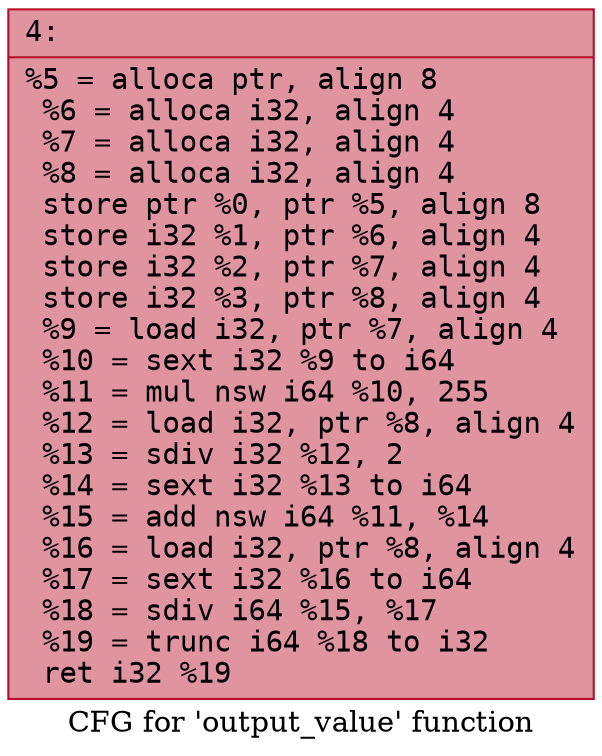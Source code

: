 digraph "CFG for 'output_value' function" {
	label="CFG for 'output_value' function";

	Node0x600000bce0d0 [shape=record,color="#b70d28ff", style=filled, fillcolor="#b70d2870" fontname="Courier",label="{4:\l|  %5 = alloca ptr, align 8\l  %6 = alloca i32, align 4\l  %7 = alloca i32, align 4\l  %8 = alloca i32, align 4\l  store ptr %0, ptr %5, align 8\l  store i32 %1, ptr %6, align 4\l  store i32 %2, ptr %7, align 4\l  store i32 %3, ptr %8, align 4\l  %9 = load i32, ptr %7, align 4\l  %10 = sext i32 %9 to i64\l  %11 = mul nsw i64 %10, 255\l  %12 = load i32, ptr %8, align 4\l  %13 = sdiv i32 %12, 2\l  %14 = sext i32 %13 to i64\l  %15 = add nsw i64 %11, %14\l  %16 = load i32, ptr %8, align 4\l  %17 = sext i32 %16 to i64\l  %18 = sdiv i64 %15, %17\l  %19 = trunc i64 %18 to i32\l  ret i32 %19\l}"];
}

